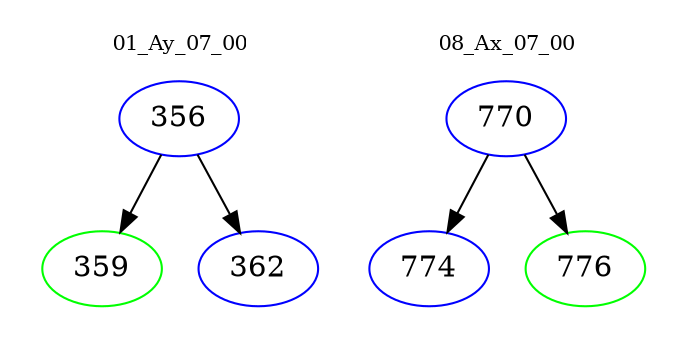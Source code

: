 digraph{
subgraph cluster_0 {
color = white
label = "01_Ay_07_00";
fontsize=10;
T0_356 [label="356", color="blue"]
T0_356 -> T0_359 [color="black"]
T0_359 [label="359", color="green"]
T0_356 -> T0_362 [color="black"]
T0_362 [label="362", color="blue"]
}
subgraph cluster_1 {
color = white
label = "08_Ax_07_00";
fontsize=10;
T1_770 [label="770", color="blue"]
T1_770 -> T1_774 [color="black"]
T1_774 [label="774", color="blue"]
T1_770 -> T1_776 [color="black"]
T1_776 [label="776", color="green"]
}
}
